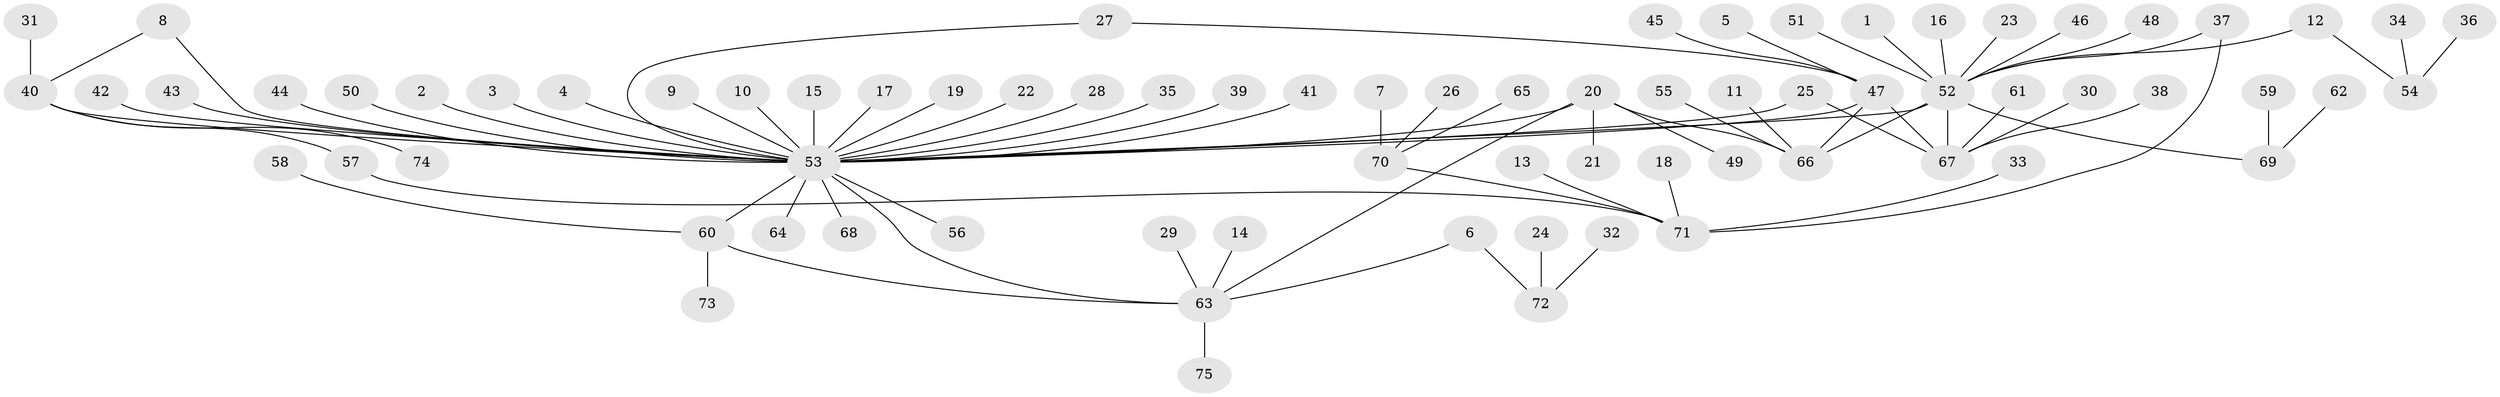 // original degree distribution, {28: 0.006711409395973154, 14: 0.006711409395973154, 3: 0.10738255033557047, 7: 0.03355704697986577, 4: 0.026845637583892617, 6: 0.020134228187919462, 1: 0.5973154362416108, 2: 0.18120805369127516, 5: 0.013422818791946308, 8: 0.006711409395973154}
// Generated by graph-tools (version 1.1) at 2025/49/03/09/25 03:49:55]
// undirected, 75 vertices, 83 edges
graph export_dot {
graph [start="1"]
  node [color=gray90,style=filled];
  1;
  2;
  3;
  4;
  5;
  6;
  7;
  8;
  9;
  10;
  11;
  12;
  13;
  14;
  15;
  16;
  17;
  18;
  19;
  20;
  21;
  22;
  23;
  24;
  25;
  26;
  27;
  28;
  29;
  30;
  31;
  32;
  33;
  34;
  35;
  36;
  37;
  38;
  39;
  40;
  41;
  42;
  43;
  44;
  45;
  46;
  47;
  48;
  49;
  50;
  51;
  52;
  53;
  54;
  55;
  56;
  57;
  58;
  59;
  60;
  61;
  62;
  63;
  64;
  65;
  66;
  67;
  68;
  69;
  70;
  71;
  72;
  73;
  74;
  75;
  1 -- 52 [weight=1.0];
  2 -- 53 [weight=1.0];
  3 -- 53 [weight=1.0];
  4 -- 53 [weight=1.0];
  5 -- 47 [weight=1.0];
  6 -- 63 [weight=1.0];
  6 -- 72 [weight=1.0];
  7 -- 70 [weight=1.0];
  8 -- 40 [weight=1.0];
  8 -- 53 [weight=1.0];
  9 -- 53 [weight=1.0];
  10 -- 53 [weight=1.0];
  11 -- 66 [weight=1.0];
  12 -- 52 [weight=1.0];
  12 -- 54 [weight=1.0];
  13 -- 71 [weight=1.0];
  14 -- 63 [weight=1.0];
  15 -- 53 [weight=1.0];
  16 -- 52 [weight=1.0];
  17 -- 53 [weight=1.0];
  18 -- 71 [weight=1.0];
  19 -- 53 [weight=1.0];
  20 -- 21 [weight=1.0];
  20 -- 49 [weight=1.0];
  20 -- 53 [weight=1.0];
  20 -- 63 [weight=1.0];
  20 -- 66 [weight=1.0];
  22 -- 53 [weight=1.0];
  23 -- 52 [weight=1.0];
  24 -- 72 [weight=1.0];
  25 -- 53 [weight=1.0];
  25 -- 67 [weight=1.0];
  26 -- 70 [weight=1.0];
  27 -- 47 [weight=1.0];
  27 -- 53 [weight=1.0];
  28 -- 53 [weight=1.0];
  29 -- 63 [weight=1.0];
  30 -- 67 [weight=1.0];
  31 -- 40 [weight=1.0];
  32 -- 72 [weight=1.0];
  33 -- 71 [weight=1.0];
  34 -- 54 [weight=1.0];
  35 -- 53 [weight=1.0];
  36 -- 54 [weight=1.0];
  37 -- 52 [weight=1.0];
  37 -- 71 [weight=1.0];
  38 -- 67 [weight=1.0];
  39 -- 53 [weight=1.0];
  40 -- 53 [weight=1.0];
  40 -- 57 [weight=1.0];
  40 -- 74 [weight=1.0];
  41 -- 53 [weight=1.0];
  42 -- 53 [weight=1.0];
  43 -- 53 [weight=1.0];
  44 -- 53 [weight=1.0];
  45 -- 47 [weight=1.0];
  46 -- 52 [weight=1.0];
  47 -- 53 [weight=1.0];
  47 -- 66 [weight=1.0];
  47 -- 67 [weight=1.0];
  48 -- 52 [weight=1.0];
  50 -- 53 [weight=1.0];
  51 -- 52 [weight=1.0];
  52 -- 53 [weight=1.0];
  52 -- 66 [weight=1.0];
  52 -- 67 [weight=1.0];
  52 -- 69 [weight=1.0];
  53 -- 56 [weight=1.0];
  53 -- 60 [weight=1.0];
  53 -- 63 [weight=1.0];
  53 -- 64 [weight=1.0];
  53 -- 68 [weight=1.0];
  55 -- 66 [weight=1.0];
  57 -- 71 [weight=1.0];
  58 -- 60 [weight=1.0];
  59 -- 69 [weight=1.0];
  60 -- 63 [weight=1.0];
  60 -- 73 [weight=1.0];
  61 -- 67 [weight=1.0];
  62 -- 69 [weight=1.0];
  63 -- 75 [weight=1.0];
  65 -- 70 [weight=1.0];
  70 -- 71 [weight=1.0];
}
